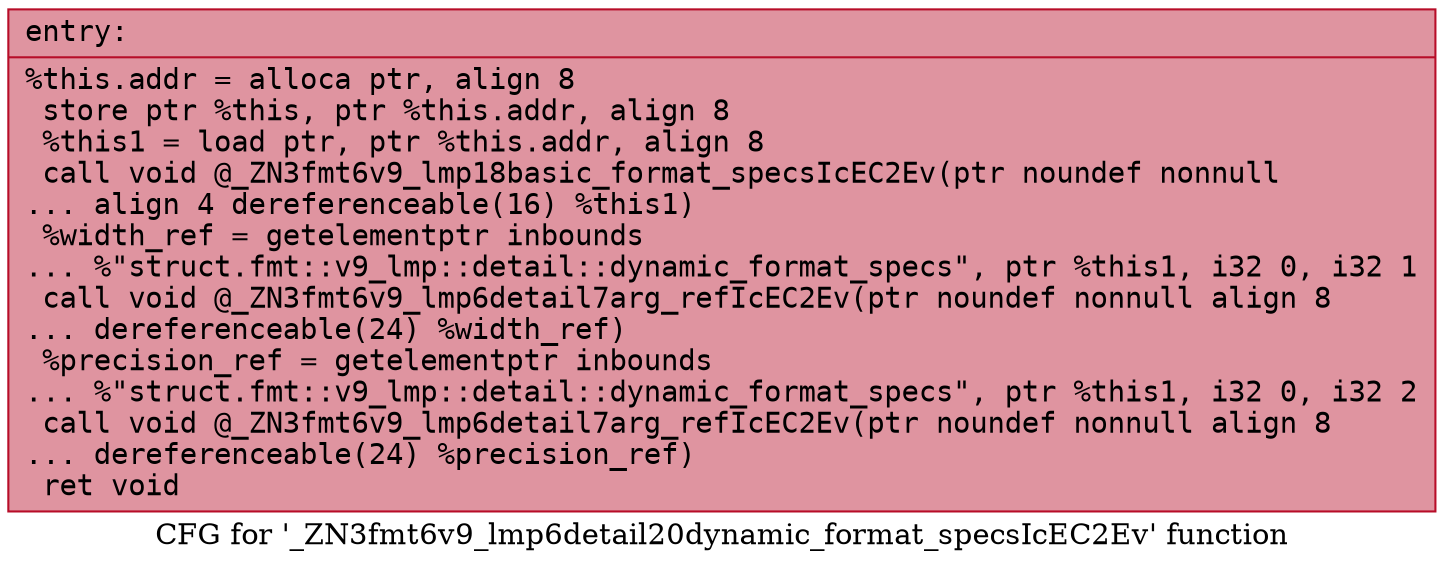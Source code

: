 digraph "CFG for '_ZN3fmt6v9_lmp6detail20dynamic_format_specsIcEC2Ev' function" {
	label="CFG for '_ZN3fmt6v9_lmp6detail20dynamic_format_specsIcEC2Ev' function";

	Node0x556bfea6cd30 [shape=record,color="#b70d28ff", style=filled, fillcolor="#b70d2870" fontname="Courier",label="{entry:\l|  %this.addr = alloca ptr, align 8\l  store ptr %this, ptr %this.addr, align 8\l  %this1 = load ptr, ptr %this.addr, align 8\l  call void @_ZN3fmt6v9_lmp18basic_format_specsIcEC2Ev(ptr noundef nonnull\l... align 4 dereferenceable(16) %this1)\l  %width_ref = getelementptr inbounds\l... %\"struct.fmt::v9_lmp::detail::dynamic_format_specs\", ptr %this1, i32 0, i32 1\l  call void @_ZN3fmt6v9_lmp6detail7arg_refIcEC2Ev(ptr noundef nonnull align 8\l... dereferenceable(24) %width_ref)\l  %precision_ref = getelementptr inbounds\l... %\"struct.fmt::v9_lmp::detail::dynamic_format_specs\", ptr %this1, i32 0, i32 2\l  call void @_ZN3fmt6v9_lmp6detail7arg_refIcEC2Ev(ptr noundef nonnull align 8\l... dereferenceable(24) %precision_ref)\l  ret void\l}"];
}
